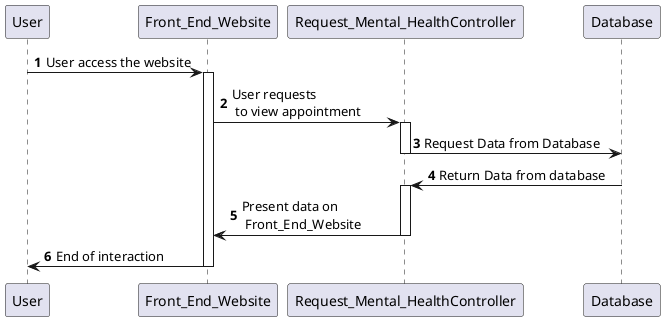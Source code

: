 @startuml
'https://plantuml.com/sequence-diagram

autonumber
User -> Front_End_Website++: User access the website
Front_End_Website -> Request_Mental_HealthController++ : User requests \n to view appointment
Request_Mental_HealthController -> Database--: Request Data from Database


Database -> Request_Mental_HealthController++:Return Data from database
Front_End_Website <- Request_Mental_HealthController--:  Present data on \n Front_End_Website
Front_End_Website -> User--: End of interaction

@enduml